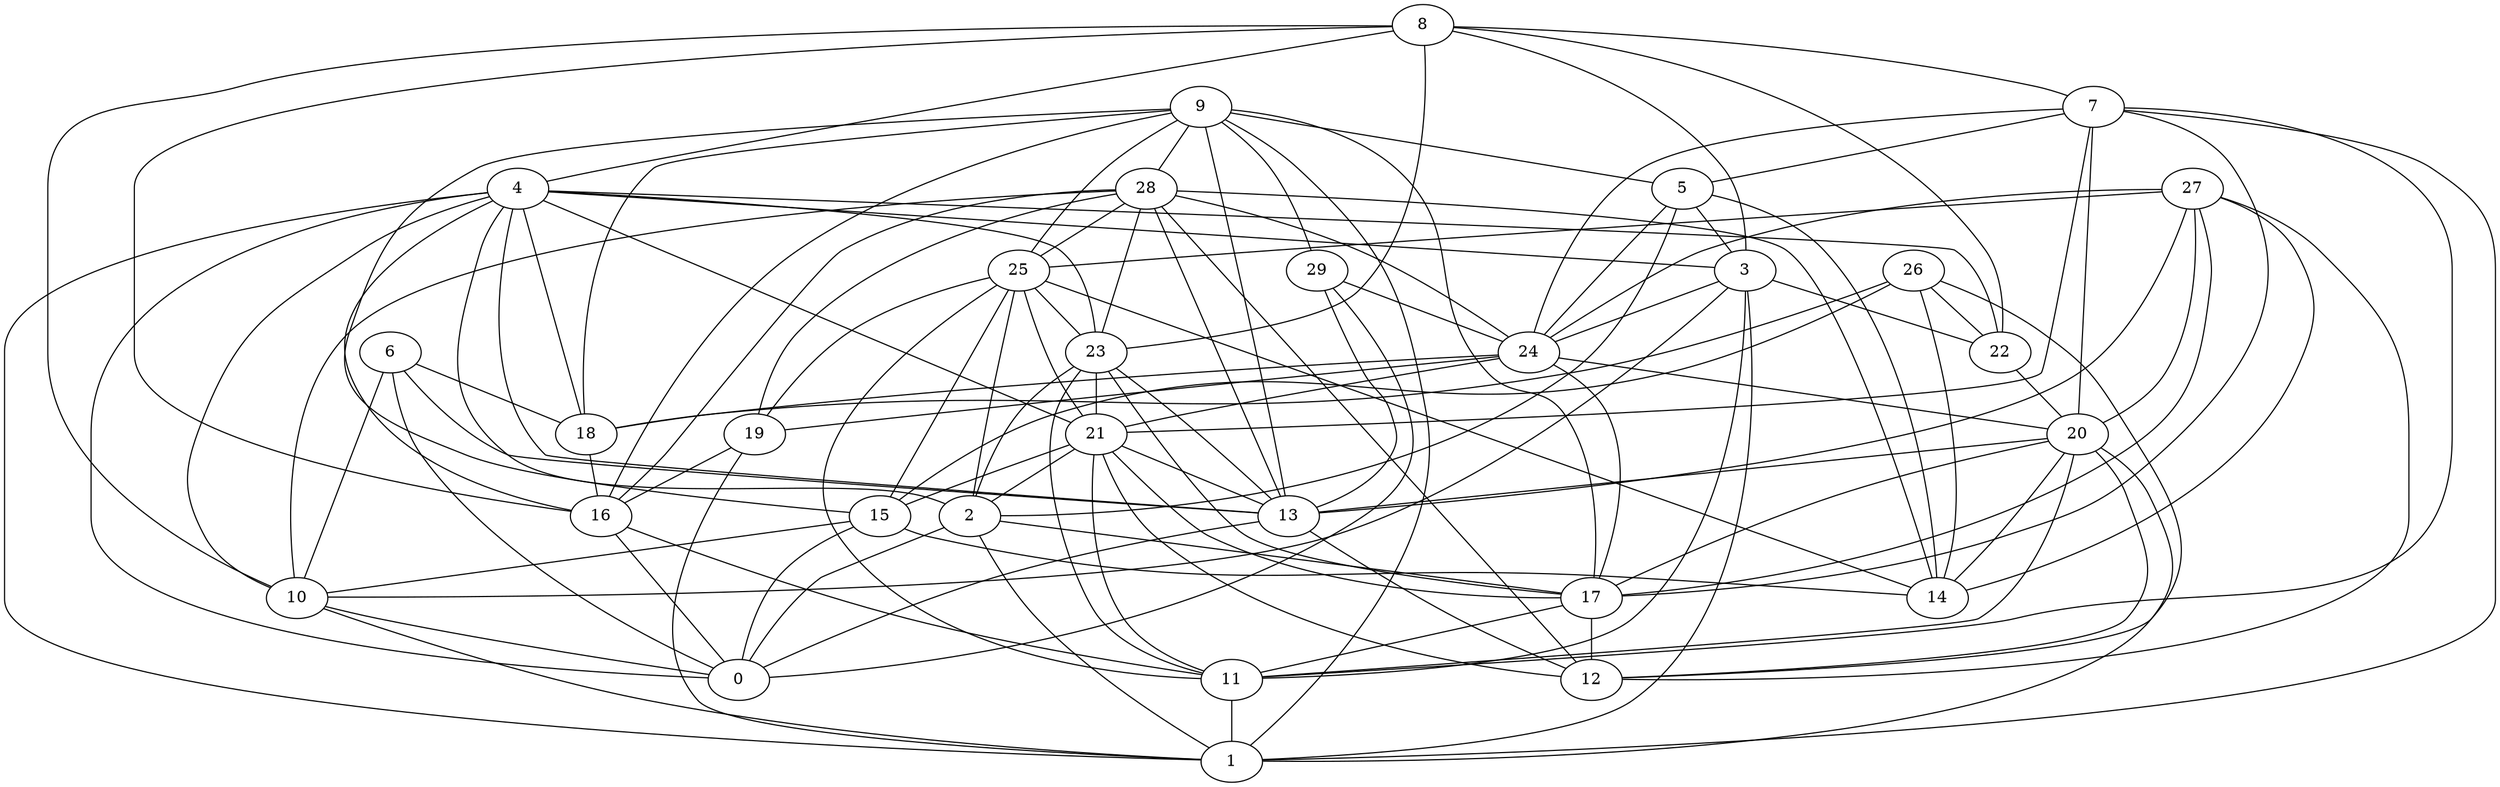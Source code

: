 digraph GG_graph {

subgraph G_graph {
edge [color = black]
"18" -> "16" [dir = none]
"29" -> "13" [dir = none]
"29" -> "24" [dir = none]
"29" -> "0" [dir = none]
"13" -> "12" [dir = none]
"13" -> "0" [dir = none]
"15" -> "14" [dir = none]
"15" -> "10" [dir = none]
"15" -> "0" [dir = none]
"19" -> "1" [dir = none]
"19" -> "16" [dir = none]
"4" -> "2" [dir = none]
"4" -> "23" [dir = none]
"4" -> "13" [dir = none]
"4" -> "0" [dir = none]
"4" -> "10" [dir = none]
"4" -> "16" [dir = none]
"4" -> "18" [dir = none]
"4" -> "1" [dir = none]
"4" -> "3" [dir = none]
"8" -> "16" [dir = none]
"8" -> "7" [dir = none]
"8" -> "23" [dir = none]
"8" -> "22" [dir = none]
"8" -> "3" [dir = none]
"8" -> "4" [dir = none]
"16" -> "11" [dir = none]
"6" -> "13" [dir = none]
"6" -> "10" [dir = none]
"6" -> "0" [dir = none]
"6" -> "18" [dir = none]
"3" -> "22" [dir = none]
"3" -> "1" [dir = none]
"3" -> "11" [dir = none]
"3" -> "24" [dir = none]
"3" -> "10" [dir = none]
"11" -> "1" [dir = none]
"24" -> "21" [dir = none]
"24" -> "19" [dir = none]
"24" -> "17" [dir = none]
"24" -> "18" [dir = none]
"24" -> "20" [dir = none]
"9" -> "17" [dir = none]
"9" -> "1" [dir = none]
"9" -> "29" [dir = none]
"9" -> "13" [dir = none]
"22" -> "20" [dir = none]
"27" -> "13" [dir = none]
"27" -> "25" [dir = none]
"27" -> "14" [dir = none]
"27" -> "20" [dir = none]
"27" -> "24" [dir = none]
"26" -> "15" [dir = none]
"26" -> "18" [dir = none]
"26" -> "12" [dir = none]
"26" -> "14" [dir = none]
"20" -> "1" [dir = none]
"20" -> "14" [dir = none]
"20" -> "13" [dir = none]
"10" -> "0" [dir = none]
"10" -> "1" [dir = none]
"7" -> "17" [dir = none]
"7" -> "11" [dir = none]
"7" -> "24" [dir = none]
"7" -> "1" [dir = none]
"7" -> "5" [dir = none]
"28" -> "25" [dir = none]
"28" -> "19" [dir = none]
"28" -> "10" [dir = none]
"28" -> "24" [dir = none]
"28" -> "12" [dir = none]
"28" -> "14" [dir = none]
"17" -> "12" [dir = none]
"17" -> "11" [dir = none]
"21" -> "13" [dir = none]
"21" -> "11" [dir = none]
"21" -> "12" [dir = none]
"23" -> "11" [dir = none]
"23" -> "17" [dir = none]
"5" -> "24" [dir = none]
"5" -> "3" [dir = none]
"5" -> "14" [dir = none]
"2" -> "1" [dir = none]
"2" -> "17" [dir = none]
"2" -> "0" [dir = none]
"25" -> "15" [dir = none]
"25" -> "23" [dir = none]
"27" -> "12" [dir = none]
"5" -> "2" [dir = none]
"20" -> "11" [dir = none]
"9" -> "18" [dir = none]
"25" -> "11" [dir = none]
"9" -> "15" [dir = none]
"8" -> "10" [dir = none]
"23" -> "21" [dir = none]
"20" -> "17" [dir = none]
"20" -> "12" [dir = none]
"21" -> "2" [dir = none]
"28" -> "23" [dir = none]
"21" -> "15" [dir = none]
"25" -> "21" [dir = none]
"26" -> "22" [dir = none]
"21" -> "17" [dir = none]
"4" -> "21" [dir = none]
"9" -> "28" [dir = none]
"23" -> "2" [dir = none]
"27" -> "17" [dir = none]
"25" -> "2" [dir = none]
"9" -> "16" [dir = none]
"9" -> "25" [dir = none]
"28" -> "13" [dir = none]
"9" -> "5" [dir = none]
"23" -> "13" [dir = none]
"7" -> "20" [dir = none]
"25" -> "14" [dir = none]
"25" -> "19" [dir = none]
"28" -> "16" [dir = none]
"7" -> "21" [dir = none]
"4" -> "22" [dir = none]
"16" -> "0" [dir = none]
}

}
